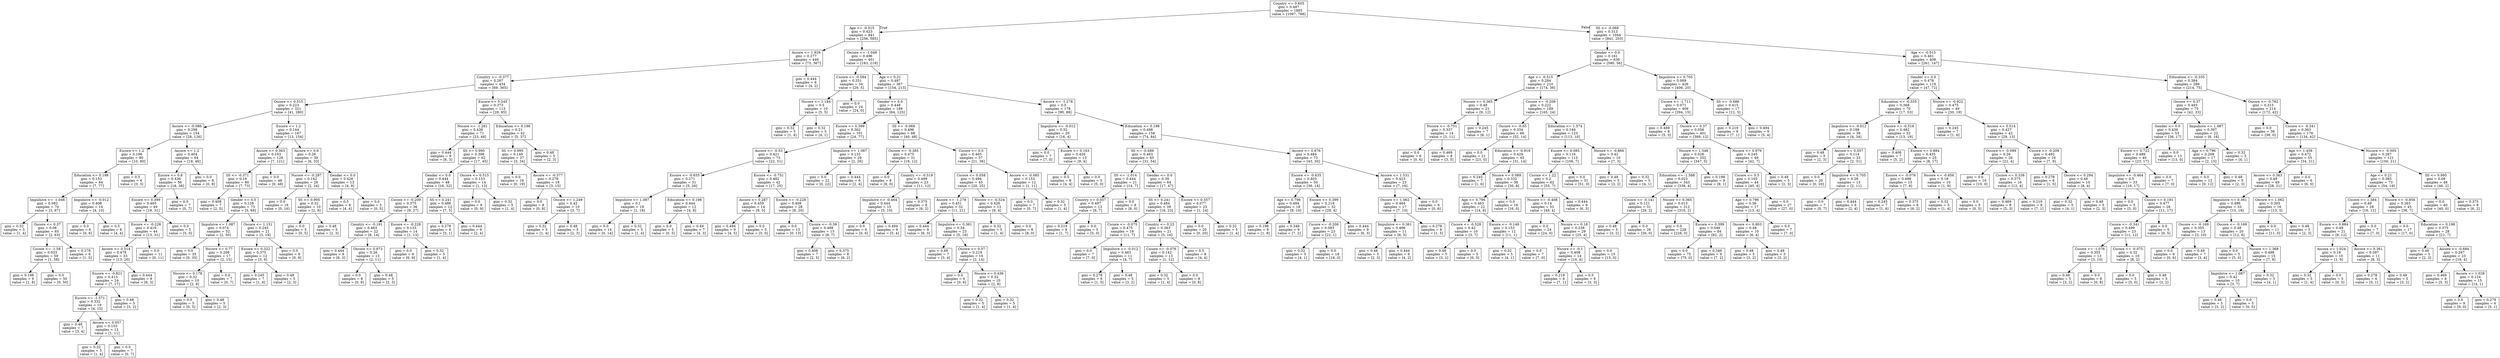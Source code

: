 digraph Tree {
node [shape=box] ;
0 [label="Country <= 0.605\ngini = 0.487\nsamples = 1885\nvalue = [1097, 788]"] ;
1 [label="Age <= -0.515\ngini = 0.423\nsamples = 841\nvalue = [256, 585]"] ;
0 -> 1 [labeldistance=2.5, labelangle=45, headlabel="True"] ;
2 [label="Ascore <= 1.929\ngini = 0.277\nsamples = 440\nvalue = [73, 367]"] ;
1 -> 2 ;
3 [label="Country <= -0.377\ngini = 0.267\nsamples = 434\nvalue = [69, 365]"] ;
2 -> 3 ;
4 [label="Oscore <= 0.515\ngini = 0.223\nsamples = 321\nvalue = [41, 280]"] ;
3 -> 4 ;
5 [label="Ascore <= -0.086\ngini = 0.298\nsamples = 154\nvalue = [28, 126]"] ;
4 -> 5 ;
6 [label="Escore <= 1.2\ngini = 0.198\nsamples = 90\nvalue = [10, 80]"] ;
5 -> 6 ;
7 [label="Education <= 0.198\ngini = 0.153\nsamples = 84\nvalue = [7, 77]"] ;
6 -> 7 ;
8 [label="Impulsive <= -1.046\ngini = 0.082\nsamples = 70\nvalue = [3, 67]"] ;
7 -> 8 ;
9 [label="gini = 0.32\nsamples = 5\nvalue = [1, 4]"] ;
8 -> 9 ;
10 [label="Oscore <= 0.37\ngini = 0.06\nsamples = 65\nvalue = [2, 63]"] ;
8 -> 10 ;
11 [label="Cscore <= -1.58\ngini = 0.033\nsamples = 59\nvalue = [1, 58]"] ;
10 -> 11 ;
12 [label="gini = 0.198\nsamples = 9\nvalue = [1, 8]"] ;
11 -> 12 ;
13 [label="gini = 0.0\nsamples = 50\nvalue = [0, 50]"] ;
11 -> 13 ;
14 [label="gini = 0.278\nsamples = 6\nvalue = [1, 5]"] ;
10 -> 14 ;
15 [label="Impulsive <= -0.012\ngini = 0.408\nsamples = 14\nvalue = [4, 10]"] ;
7 -> 15 ;
16 [label="gini = 0.0\nsamples = 6\nvalue = [0, 6]"] ;
15 -> 16 ;
17 [label="gini = 0.5\nsamples = 8\nvalue = [4, 4]"] ;
15 -> 17 ;
18 [label="gini = 0.5\nsamples = 6\nvalue = [3, 3]"] ;
6 -> 18 ;
19 [label="Ascore <= 1.2\ngini = 0.404\nsamples = 64\nvalue = [18, 46]"] ;
5 -> 19 ;
20 [label="Escore <= 0.8\ngini = 0.436\nsamples = 56\nvalue = [18, 38]"] ;
19 -> 20 ;
21 [label="Escore <= 0.399\ngini = 0.465\nsamples = 49\nvalue = [18, 31]"] ;
20 -> 21 ;
22 [label="Escore <= -0.228\ngini = 0.416\nsamples = 44\nvalue = [13, 31]"] ;
21 -> 22 ;
23 [label="Ascore <= 0.514\ngini = 0.478\nsamples = 33\nvalue = [13, 20]"] ;
22 -> 23 ;
24 [label="Escore <= -0.821\ngini = 0.413\nsamples = 24\nvalue = [7, 17]"] ;
23 -> 24 ;
25 [label="Escore <= -1.571\ngini = 0.332\nsamples = 19\nvalue = [4, 15]"] ;
24 -> 25 ;
26 [label="gini = 0.49\nsamples = 7\nvalue = [3, 4]"] ;
25 -> 26 ;
27 [label="Ascore <= 0.057\ngini = 0.153\nsamples = 12\nvalue = [1, 11]"] ;
25 -> 27 ;
28 [label="gini = 0.32\nsamples = 5\nvalue = [1, 4]"] ;
27 -> 28 ;
29 [label="gini = 0.0\nsamples = 7\nvalue = [0, 7]"] ;
27 -> 29 ;
30 [label="gini = 0.48\nsamples = 5\nvalue = [3, 2]"] ;
24 -> 30 ;
31 [label="gini = 0.444\nsamples = 9\nvalue = [6, 3]"] ;
23 -> 31 ;
32 [label="gini = 0.0\nsamples = 11\nvalue = [0, 11]"] ;
22 -> 32 ;
33 [label="gini = 0.0\nsamples = 5\nvalue = [5, 0]"] ;
21 -> 33 ;
34 [label="gini = 0.0\nsamples = 7\nvalue = [0, 7]"] ;
20 -> 34 ;
35 [label="gini = 0.0\nsamples = 8\nvalue = [0, 8]"] ;
19 -> 35 ;
36 [label="Escore <= 1.2\ngini = 0.144\nsamples = 167\nvalue = [13, 154]"] ;
4 -> 36 ;
37 [label="Ascore <= 0.363\ngini = 0.103\nsamples = 128\nvalue = [7, 121]"] ;
36 -> 37 ;
38 [label="SS <= -0.371\ngini = 0.16\nsamples = 80\nvalue = [7, 73]"] ;
37 -> 38 ;
39 [label="gini = 0.408\nsamples = 7\nvalue = [2, 5]"] ;
38 -> 39 ;
40 [label="Gender <= 0.0\ngini = 0.128\nsamples = 73\nvalue = [5, 68]"] ;
38 -> 40 ;
41 [label="Impulsive <= 1.087\ngini = 0.074\nsamples = 52\nvalue = [2, 50]"] ;
40 -> 41 ;
42 [label="gini = 0.0\nsamples = 35\nvalue = [0, 35]"] ;
41 -> 42 ;
43 [label="Nscore <= 0.77\ngini = 0.208\nsamples = 17\nvalue = [2, 15]"] ;
41 -> 43 ;
44 [label="Nscore <= 0.178\ngini = 0.32\nsamples = 10\nvalue = [2, 8]"] ;
43 -> 44 ;
45 [label="gini = 0.0\nsamples = 5\nvalue = [0, 5]"] ;
44 -> 45 ;
46 [label="gini = 0.48\nsamples = 5\nvalue = [2, 3]"] ;
44 -> 46 ;
47 [label="gini = 0.0\nsamples = 7\nvalue = [0, 7]"] ;
43 -> 47 ;
48 [label="Oscore <= 1.151\ngini = 0.245\nsamples = 21\nvalue = [3, 18]"] ;
40 -> 48 ;
49 [label="Escore <= 0.322\ngini = 0.375\nsamples = 12\nvalue = [3, 9]"] ;
48 -> 49 ;
50 [label="gini = 0.245\nsamples = 7\nvalue = [1, 6]"] ;
49 -> 50 ;
51 [label="gini = 0.48\nsamples = 5\nvalue = [2, 3]"] ;
49 -> 51 ;
52 [label="gini = 0.0\nsamples = 9\nvalue = [0, 9]"] ;
48 -> 52 ;
53 [label="gini = 0.0\nsamples = 48\nvalue = [0, 48]"] ;
37 -> 53 ;
54 [label="Ascore <= 0.6\ngini = 0.26\nsamples = 39\nvalue = [6, 33]"] ;
36 -> 54 ;
55 [label="Nscore <= -0.297\ngini = 0.142\nsamples = 26\nvalue = [2, 24]"] ;
54 -> 55 ;
56 [label="gini = 0.0\nsamples = 16\nvalue = [0, 16]"] ;
55 -> 56 ;
57 [label="SS <= 0.995\ngini = 0.32\nsamples = 10\nvalue = [2, 8]"] ;
55 -> 57 ;
58 [label="gini = 0.0\nsamples = 5\nvalue = [0, 5]"] ;
57 -> 58 ;
59 [label="gini = 0.48\nsamples = 5\nvalue = [2, 3]"] ;
57 -> 59 ;
60 [label="Gender <= 0.0\ngini = 0.426\nsamples = 13\nvalue = [4, 9]"] ;
54 -> 60 ;
61 [label="gini = 0.5\nsamples = 8\nvalue = [4, 4]"] ;
60 -> 61 ;
62 [label="gini = 0.0\nsamples = 5\nvalue = [0, 5]"] ;
60 -> 62 ;
63 [label="Escore <= 0.245\ngini = 0.373\nsamples = 113\nvalue = [28, 85]"] ;
3 -> 63 ;
64 [label="Nscore <= -1.261\ngini = 0.438\nsamples = 71\nvalue = [23, 48]"] ;
63 -> 64 ;
65 [label="gini = 0.444\nsamples = 9\nvalue = [6, 3]"] ;
64 -> 65 ;
66 [label="SS <= 0.995\ngini = 0.398\nsamples = 62\nvalue = [17, 45]"] ;
64 -> 66 ;
67 [label="Gender <= 0.0\ngini = 0.444\nsamples = 48\nvalue = [16, 32]"] ;
66 -> 67 ;
68 [label="Cscore <= -0.209\ngini = 0.375\nsamples = 36\nvalue = [9, 27]"] ;
67 -> 68 ;
69 [label="Country <= -0.191\ngini = 0.463\nsamples = 22\nvalue = [8, 14]"] ;
68 -> 69 ;
70 [label="gini = 0.444\nsamples = 9\nvalue = [6, 3]"] ;
69 -> 70 ;
71 [label="Oscore <= 0.973\ngini = 0.26\nsamples = 13\nvalue = [2, 11]"] ;
69 -> 71 ;
72 [label="gini = 0.0\nsamples = 8\nvalue = [0, 8]"] ;
71 -> 72 ;
73 [label="gini = 0.48\nsamples = 5\nvalue = [2, 3]"] ;
71 -> 73 ;
74 [label="Escore <= -0.228\ngini = 0.133\nsamples = 14\nvalue = [1, 13]"] ;
68 -> 74 ;
75 [label="gini = 0.0\nsamples = 9\nvalue = [0, 9]"] ;
74 -> 75 ;
76 [label="gini = 0.32\nsamples = 5\nvalue = [1, 4]"] ;
74 -> 76 ;
77 [label="SS <= 0.241\ngini = 0.486\nsamples = 12\nvalue = [7, 5]"] ;
67 -> 77 ;
78 [label="gini = 0.278\nsamples = 6\nvalue = [5, 1]"] ;
77 -> 78 ;
79 [label="gini = 0.444\nsamples = 6\nvalue = [2, 4]"] ;
77 -> 79 ;
80 [label="Oscore <= 0.515\ngini = 0.133\nsamples = 14\nvalue = [1, 13]"] ;
66 -> 80 ;
81 [label="gini = 0.0\nsamples = 9\nvalue = [0, 9]"] ;
80 -> 81 ;
82 [label="gini = 0.32\nsamples = 5\nvalue = [1, 4]"] ;
80 -> 82 ;
83 [label="Education <= 0.198\ngini = 0.21\nsamples = 42\nvalue = [5, 37]"] ;
63 -> 83 ;
84 [label="SS <= 0.995\ngini = 0.149\nsamples = 37\nvalue = [3, 34]"] ;
83 -> 84 ;
85 [label="gini = 0.0\nsamples = 19\nvalue = [0, 19]"] ;
84 -> 85 ;
86 [label="Ascore <= -0.377\ngini = 0.278\nsamples = 18\nvalue = [3, 15]"] ;
84 -> 86 ;
87 [label="gini = 0.0\nsamples = 8\nvalue = [0, 8]"] ;
86 -> 87 ;
88 [label="Oscore <= 1.249\ngini = 0.42\nsamples = 10\nvalue = [3, 7]"] ;
86 -> 88 ;
89 [label="gini = 0.32\nsamples = 5\nvalue = [1, 4]"] ;
88 -> 89 ;
90 [label="gini = 0.48\nsamples = 5\nvalue = [2, 3]"] ;
88 -> 90 ;
91 [label="gini = 0.48\nsamples = 5\nvalue = [2, 3]"] ;
83 -> 91 ;
92 [label="gini = 0.444\nsamples = 6\nvalue = [4, 2]"] ;
2 -> 92 ;
93 [label="Oscore <= -1.048\ngini = 0.496\nsamples = 401\nvalue = [183, 218]"] ;
1 -> 93 ;
94 [label="Cscore <= -0.594\ngini = 0.251\nsamples = 34\nvalue = [29, 5]"] ;
93 -> 94 ;
95 [label="Nscore <= 1.184\ngini = 0.5\nsamples = 10\nvalue = [5, 5]"] ;
94 -> 95 ;
96 [label="gini = 0.32\nsamples = 5\nvalue = [1, 4]"] ;
95 -> 96 ;
97 [label="gini = 0.32\nsamples = 5\nvalue = [4, 1]"] ;
95 -> 97 ;
98 [label="gini = 0.0\nsamples = 24\nvalue = [24, 0]"] ;
94 -> 98 ;
99 [label="Age <= 0.21\ngini = 0.487\nsamples = 367\nvalue = [154, 213]"] ;
93 -> 99 ;
100 [label="Gender <= 0.0\ngini = 0.448\nsamples = 189\nvalue = [64, 125]"] ;
99 -> 100 ;
101 [label="Escore <= 0.399\ngini = 0.362\nsamples = 101\nvalue = [24, 77]"] ;
100 -> 101 ;
102 [label="Ascore <= -0.53\ngini = 0.421\nsamples = 73\nvalue = [22, 51]"] ;
101 -> 102 ;
103 [label="Escore <= -0.635\ngini = 0.271\nsamples = 31\nvalue = [5, 26]"] ;
102 -> 103 ;
104 [label="Impulsive <= 1.087\ngini = 0.1\nsamples = 19\nvalue = [1, 18]"] ;
103 -> 104 ;
105 [label="gini = 0.0\nsamples = 14\nvalue = [0, 14]"] ;
104 -> 105 ;
106 [label="gini = 0.32\nsamples = 5\nvalue = [1, 4]"] ;
104 -> 106 ;
107 [label="Education <= 0.198\ngini = 0.444\nsamples = 12\nvalue = [4, 8]"] ;
103 -> 107 ;
108 [label="gini = 0.0\nsamples = 5\nvalue = [0, 5]"] ;
107 -> 108 ;
109 [label="gini = 0.49\nsamples = 7\nvalue = [4, 3]"] ;
107 -> 109 ;
110 [label="Escore <= -0.751\ngini = 0.482\nsamples = 42\nvalue = [17, 25]"] ;
102 -> 110 ;
111 [label="Ascore <= 0.287\ngini = 0.459\nsamples = 14\nvalue = [9, 5]"] ;
110 -> 111 ;
112 [label="gini = 0.494\nsamples = 9\nvalue = [4, 5]"] ;
111 -> 112 ;
113 [label="gini = 0.0\nsamples = 5\nvalue = [5, 0]"] ;
111 -> 113 ;
114 [label="Escore <= -0.228\ngini = 0.408\nsamples = 28\nvalue = [8, 20]"] ;
110 -> 114 ;
115 [label="gini = 0.0\nsamples = 13\nvalue = [0, 13]"] ;
114 -> 115 ;
116 [label="Cscore <= -0.59\ngini = 0.498\nsamples = 15\nvalue = [8, 7]"] ;
114 -> 116 ;
117 [label="gini = 0.408\nsamples = 7\nvalue = [2, 5]"] ;
116 -> 117 ;
118 [label="gini = 0.375\nsamples = 8\nvalue = [6, 2]"] ;
116 -> 118 ;
119 [label="Impulsive <= 1.087\ngini = 0.133\nsamples = 28\nvalue = [2, 26]"] ;
101 -> 119 ;
120 [label="gini = 0.0\nsamples = 22\nvalue = [0, 22]"] ;
119 -> 120 ;
121 [label="gini = 0.444\nsamples = 6\nvalue = [2, 4]"] ;
119 -> 121 ;
122 [label="SS <= -0.068\ngini = 0.496\nsamples = 88\nvalue = [40, 48]"] ;
100 -> 122 ;
123 [label="Oscore <= -0.385\ngini = 0.475\nsamples = 31\nvalue = [19, 12]"] ;
122 -> 123 ;
124 [label="gini = 0.0\nsamples = 8\nvalue = [8, 0]"] ;
123 -> 124 ;
125 [label="Country <= -0.519\ngini = 0.499\nsamples = 23\nvalue = [11, 12]"] ;
123 -> 125 ;
126 [label="Impulsive <= -0.464\ngini = 0.444\nsamples = 15\nvalue = [5, 10]"] ;
125 -> 126 ;
127 [label="gini = 0.0\nsamples = 6\nvalue = [0, 6]"] ;
126 -> 127 ;
128 [label="gini = 0.494\nsamples = 9\nvalue = [5, 4]"] ;
126 -> 128 ;
129 [label="gini = 0.375\nsamples = 8\nvalue = [6, 2]"] ;
125 -> 129 ;
130 [label="Cscore <= 0.5\ngini = 0.465\nsamples = 57\nvalue = [21, 36]"] ;
122 -> 130 ;
131 [label="Cscore <= 0.058\ngini = 0.494\nsamples = 45\nvalue = [20, 25]"] ;
130 -> 131 ;
132 [label="Ascore <= -1.278\ngini = 0.451\nsamples = 32\nvalue = [11, 21]"] ;
131 -> 132 ;
133 [label="gini = 0.444\nsamples = 9\nvalue = [6, 3]"] ;
132 -> 133 ;
134 [label="Impulsive <= 0.361\ngini = 0.34\nsamples = 23\nvalue = [5, 18]"] ;
132 -> 134 ;
135 [label="gini = 0.49\nsamples = 7\nvalue = [3, 4]"] ;
134 -> 135 ;
136 [label="Oscore <= 0.37\ngini = 0.219\nsamples = 16\nvalue = [2, 14]"] ;
134 -> 136 ;
137 [label="gini = 0.0\nsamples = 6\nvalue = [0, 6]"] ;
136 -> 137 ;
138 [label="Nscore <= 0.436\ngini = 0.32\nsamples = 10\nvalue = [2, 8]"] ;
136 -> 138 ;
139 [label="gini = 0.32\nsamples = 5\nvalue = [1, 4]"] ;
138 -> 139 ;
140 [label="gini = 0.32\nsamples = 5\nvalue = [1, 4]"] ;
138 -> 140 ;
141 [label="Nscore <= -0.524\ngini = 0.426\nsamples = 13\nvalue = [9, 4]"] ;
131 -> 141 ;
142 [label="gini = 0.32\nsamples = 5\nvalue = [1, 4]"] ;
141 -> 142 ;
143 [label="gini = 0.0\nsamples = 8\nvalue = [8, 0]"] ;
141 -> 143 ;
144 [label="Ascore <= -0.085\ngini = 0.153\nsamples = 12\nvalue = [1, 11]"] ;
130 -> 144 ;
145 [label="gini = 0.0\nsamples = 7\nvalue = [0, 7]"] ;
144 -> 145 ;
146 [label="gini = 0.32\nsamples = 5\nvalue = [1, 4]"] ;
144 -> 146 ;
147 [label="Ascore <= -1.278\ngini = 0.5\nsamples = 178\nvalue = [90, 88]"] ;
99 -> 147 ;
148 [label="Impulsive <= -0.012\ngini = 0.32\nsamples = 20\nvalue = [16, 4]"] ;
147 -> 148 ;
149 [label="gini = 0.0\nsamples = 7\nvalue = [7, 0]"] ;
148 -> 149 ;
150 [label="Escore <= 0.163\ngini = 0.426\nsamples = 13\nvalue = [9, 4]"] ;
148 -> 150 ;
151 [label="gini = 0.5\nsamples = 8\nvalue = [4, 4]"] ;
150 -> 151 ;
152 [label="gini = 0.0\nsamples = 5\nvalue = [5, 0]"] ;
150 -> 152 ;
153 [label="Education <= 0.198\ngini = 0.498\nsamples = 158\nvalue = [74, 84]"] ;
147 -> 153 ;
154 [label="SS <= -0.686\ngini = 0.463\nsamples = 85\nvalue = [31, 54]"] ;
153 -> 154 ;
155 [label="SS <= -1.014\ngini = 0.444\nsamples = 21\nvalue = [14, 7]"] ;
154 -> 155 ;
156 [label="Country <= 0.057\ngini = 0.497\nsamples = 13\nvalue = [6, 7]"] ;
155 -> 156 ;
157 [label="gini = 0.219\nsamples = 8\nvalue = [1, 7]"] ;
156 -> 157 ;
158 [label="gini = 0.0\nsamples = 5\nvalue = [5, 0]"] ;
156 -> 158 ;
159 [label="gini = 0.0\nsamples = 8\nvalue = [8, 0]"] ;
155 -> 159 ;
160 [label="Gender <= 0.0\ngini = 0.39\nsamples = 64\nvalue = [17, 47]"] ;
154 -> 160 ;
161 [label="SS <= 0.241\ngini = 0.484\nsamples = 39\nvalue = [16, 23]"] ;
160 -> 161 ;
162 [label="Cscore <= -0.075\ngini = 0.475\nsamples = 18\nvalue = [11, 7]"] ;
161 -> 162 ;
163 [label="gini = 0.0\nsamples = 7\nvalue = [7, 0]"] ;
162 -> 163 ;
164 [label="Impulsive <= -0.012\ngini = 0.463\nsamples = 11\nvalue = [4, 7]"] ;
162 -> 164 ;
165 [label="gini = 0.278\nsamples = 6\nvalue = [1, 5]"] ;
164 -> 165 ;
166 [label="gini = 0.48\nsamples = 5\nvalue = [3, 2]"] ;
164 -> 166 ;
167 [label="Country <= 0.23\ngini = 0.363\nsamples = 21\nvalue = [5, 16]"] ;
161 -> 167 ;
168 [label="Cscore <= -0.076\ngini = 0.142\nsamples = 13\nvalue = [1, 12]"] ;
167 -> 168 ;
169 [label="gini = 0.32\nsamples = 5\nvalue = [1, 4]"] ;
168 -> 169 ;
170 [label="gini = 0.0\nsamples = 8\nvalue = [0, 8]"] ;
168 -> 170 ;
171 [label="gini = 0.5\nsamples = 8\nvalue = [4, 4]"] ;
167 -> 171 ;
172 [label="Escore <= 0.557\ngini = 0.077\nsamples = 25\nvalue = [1, 24]"] ;
160 -> 172 ;
173 [label="gini = 0.0\nsamples = 20\nvalue = [0, 20]"] ;
172 -> 173 ;
174 [label="gini = 0.32\nsamples = 5\nvalue = [1, 4]"] ;
172 -> 174 ;
175 [label="Ascore <= 0.676\ngini = 0.484\nsamples = 73\nvalue = [43, 30]"] ;
153 -> 175 ;
176 [label="Escore <= -0.635\ngini = 0.403\nsamples = 50\nvalue = [36, 14]"] ;
175 -> 176 ;
177 [label="Age <= 0.796\ngini = 0.494\nsamples = 18\nvalue = [8, 10]"] ;
176 -> 177 ;
178 [label="gini = 0.198\nsamples = 9\nvalue = [1, 8]"] ;
177 -> 178 ;
179 [label="gini = 0.346\nsamples = 9\nvalue = [7, 2]"] ;
177 -> 179 ;
180 [label="Escore <= 0.399\ngini = 0.219\nsamples = 32\nvalue = [28, 4]"] ;
176 -> 180 ;
181 [label="Cscore <= -0.206\ngini = 0.083\nsamples = 23\nvalue = [22, 1]"] ;
180 -> 181 ;
182 [label="gini = 0.32\nsamples = 5\nvalue = [4, 1]"] ;
181 -> 182 ;
183 [label="gini = 0.0\nsamples = 18\nvalue = [18, 0]"] ;
181 -> 183 ;
184 [label="gini = 0.444\nsamples = 9\nvalue = [6, 3]"] ;
180 -> 184 ;
185 [label="Ascore <= 1.531\ngini = 0.423\nsamples = 23\nvalue = [7, 16]"] ;
175 -> 185 ;
186 [label="Oscore <= 1.062\ngini = 0.484\nsamples = 17\nvalue = [7, 10]"] ;
185 -> 186 ;
187 [label="Impulsive <= 0.361\ngini = 0.496\nsamples = 11\nvalue = [6, 5]"] ;
186 -> 187 ;
188 [label="gini = 0.48\nsamples = 5\nvalue = [2, 3]"] ;
187 -> 188 ;
189 [label="gini = 0.444\nsamples = 6\nvalue = [4, 2]"] ;
187 -> 189 ;
190 [label="gini = 0.278\nsamples = 6\nvalue = [1, 5]"] ;
186 -> 190 ;
191 [label="gini = 0.0\nsamples = 6\nvalue = [0, 6]"] ;
185 -> 191 ;
192 [label="SS <= -0.068\ngini = 0.313\nsamples = 1044\nvalue = [841, 203]"] ;
0 -> 192 [labeldistance=2.5, labelangle=-45, headlabel="False"] ;
193 [label="Gender <= 0.0\ngini = 0.161\nsamples = 636\nvalue = [580, 56]"] ;
192 -> 193 ;
194 [label="Age <= -0.515\ngini = 0.284\nsamples = 210\nvalue = [174, 36]"] ;
193 -> 194 ;
195 [label="Nscore <= 0.365\ngini = 0.49\nsamples = 21\nvalue = [9, 12]"] ;
194 -> 195 ;
196 [label="Nscore <= -0.751\ngini = 0.337\nsamples = 14\nvalue = [3, 11]"] ;
195 -> 196 ;
197 [label="gini = 0.0\nsamples = 6\nvalue = [0, 6]"] ;
196 -> 197 ;
198 [label="gini = 0.469\nsamples = 8\nvalue = [3, 5]"] ;
196 -> 198 ;
199 [label="gini = 0.245\nsamples = 7\nvalue = [6, 1]"] ;
195 -> 199 ;
200 [label="Cscore <= -0.209\ngini = 0.222\nsamples = 189\nvalue = [165, 24]"] ;
194 -> 200 ;
201 [label="Oscore <= -0.65\ngini = 0.334\nsamples = 66\nvalue = [52, 14]"] ;
200 -> 201 ;
202 [label="gini = 0.0\nsamples = 21\nvalue = [21, 0]"] ;
201 -> 202 ;
203 [label="Education <= -0.919\ngini = 0.429\nsamples = 45\nvalue = [31, 14]"] ;
201 -> 203 ;
204 [label="gini = 0.245\nsamples = 7\nvalue = [1, 6]"] ;
203 -> 204 ;
205 [label="Nscore <= 0.089\ngini = 0.332\nsamples = 38\nvalue = [30, 8]"] ;
203 -> 205 ;
206 [label="Age <= 0.796\ngini = 0.463\nsamples = 22\nvalue = [14, 8]"] ;
205 -> 206 ;
207 [label="Cscore <= -0.529\ngini = 0.42\nsamples = 10\nvalue = [3, 7]"] ;
206 -> 207 ;
208 [label="gini = 0.48\nsamples = 5\nvalue = [3, 2]"] ;
207 -> 208 ;
209 [label="gini = 0.0\nsamples = 5\nvalue = [0, 5]"] ;
207 -> 209 ;
210 [label="Escore <= -0.149\ngini = 0.153\nsamples = 12\nvalue = [11, 1]"] ;
206 -> 210 ;
211 [label="gini = 0.32\nsamples = 5\nvalue = [4, 1]"] ;
210 -> 211 ;
212 [label="gini = 0.0\nsamples = 7\nvalue = [7, 0]"] ;
210 -> 212 ;
213 [label="gini = 0.0\nsamples = 16\nvalue = [16, 0]"] ;
205 -> 213 ;
214 [label="Education <= 1.574\ngini = 0.149\nsamples = 123\nvalue = [113, 10]"] ;
200 -> 214 ;
215 [label="Escore <= 0.085\ngini = 0.116\nsamples = 113\nvalue = [106, 7]"] ;
214 -> 215 ;
216 [label="Cscore <= 1.22\ngini = 0.2\nsamples = 62\nvalue = [55, 7]"] ;
215 -> 216 ;
217 [label="Nscore <= -0.408\ngini = 0.14\nsamples = 53\nvalue = [49, 4]"] ;
216 -> 217 ;
218 [label="gini = 0.0\nsamples = 24\nvalue = [24, 0]"] ;
217 -> 218 ;
219 [label="Nscore <= 0.18\ngini = 0.238\nsamples = 29\nvalue = [25, 4]"] ;
217 -> 219 ;
220 [label="Nscore <= -0.1\ngini = 0.408\nsamples = 14\nvalue = [10, 4]"] ;
219 -> 220 ;
221 [label="gini = 0.219\nsamples = 8\nvalue = [7, 1]"] ;
220 -> 221 ;
222 [label="gini = 0.5\nsamples = 6\nvalue = [3, 3]"] ;
220 -> 222 ;
223 [label="gini = 0.0\nsamples = 15\nvalue = [15, 0]"] ;
219 -> 223 ;
224 [label="gini = 0.444\nsamples = 9\nvalue = [6, 3]"] ;
216 -> 224 ;
225 [label="gini = 0.0\nsamples = 51\nvalue = [51, 0]"] ;
215 -> 225 ;
226 [label="Nscore <= -0.866\ngini = 0.42\nsamples = 10\nvalue = [7, 3]"] ;
214 -> 226 ;
227 [label="gini = 0.48\nsamples = 5\nvalue = [3, 2]"] ;
226 -> 227 ;
228 [label="gini = 0.32\nsamples = 5\nvalue = [4, 1]"] ;
226 -> 228 ;
229 [label="Impulsive <= 0.705\ngini = 0.089\nsamples = 426\nvalue = [406, 20]"] ;
193 -> 229 ;
230 [label="Cscore <= -1.711\ngini = 0.071\nsamples = 409\nvalue = [394, 15]"] ;
229 -> 230 ;
231 [label="gini = 0.469\nsamples = 8\nvalue = [5, 3]"] ;
230 -> 231 ;
232 [label="Oscore <= 0.37\ngini = 0.058\nsamples = 401\nvalue = [389, 12]"] ;
230 -> 232 ;
233 [label="Nscore <= 1.548\ngini = 0.028\nsamples = 352\nvalue = [347, 5]"] ;
232 -> 233 ;
234 [label="Education <= -1.588\ngini = 0.023\nsamples = 343\nvalue = [339, 4]"] ;
233 -> 234 ;
235 [label="Cscore <= -0.141\ngini = 0.121\nsamples = 31\nvalue = [29, 2]"] ;
234 -> 235 ;
236 [label="gini = 0.48\nsamples = 5\nvalue = [3, 2]"] ;
235 -> 236 ;
237 [label="gini = 0.0\nsamples = 26\nvalue = [26, 0]"] ;
235 -> 237 ;
238 [label="Nscore <= 0.365\ngini = 0.013\nsamples = 312\nvalue = [310, 2]"] ;
234 -> 238 ;
239 [label="gini = 0.0\nsamples = 228\nvalue = [228, 0]"] ;
238 -> 239 ;
240 [label="Escore <= 0.399\ngini = 0.046\nsamples = 84\nvalue = [82, 2]"] ;
238 -> 240 ;
241 [label="gini = 0.0\nsamples = 75\nvalue = [75, 0]"] ;
240 -> 241 ;
242 [label="gini = 0.346\nsamples = 9\nvalue = [7, 2]"] ;
240 -> 242 ;
243 [label="gini = 0.198\nsamples = 9\nvalue = [8, 1]"] ;
233 -> 243 ;
244 [label="Nscore <= 0.979\ngini = 0.245\nsamples = 49\nvalue = [42, 7]"] ;
232 -> 244 ;
245 [label="Cscore <= 0.5\ngini = 0.165\nsamples = 44\nvalue = [40, 4]"] ;
244 -> 245 ;
246 [label="Age <= 0.796\ngini = 0.36\nsamples = 17\nvalue = [13, 4]"] ;
245 -> 246 ;
247 [label="Oscore <= 0.803\ngini = 0.48\nsamples = 10\nvalue = [6, 4]"] ;
246 -> 247 ;
248 [label="gini = 0.48\nsamples = 5\nvalue = [3, 2]"] ;
247 -> 248 ;
249 [label="gini = 0.48\nsamples = 5\nvalue = [3, 2]"] ;
247 -> 249 ;
250 [label="gini = 0.0\nsamples = 7\nvalue = [7, 0]"] ;
246 -> 250 ;
251 [label="gini = 0.0\nsamples = 27\nvalue = [27, 0]"] ;
245 -> 251 ;
252 [label="gini = 0.48\nsamples = 5\nvalue = [2, 3]"] ;
244 -> 252 ;
253 [label="SS <= -0.686\ngini = 0.415\nsamples = 17\nvalue = [12, 5]"] ;
229 -> 253 ;
254 [label="gini = 0.219\nsamples = 8\nvalue = [7, 1]"] ;
253 -> 254 ;
255 [label="gini = 0.494\nsamples = 9\nvalue = [5, 4]"] ;
253 -> 255 ;
256 [label="Age <= -0.515\ngini = 0.461\nsamples = 408\nvalue = [261, 147]"] ;
192 -> 256 ;
257 [label="Gender <= 0.0\ngini = 0.478\nsamples = 119\nvalue = [47, 72]"] ;
256 -> 257 ;
258 [label="Education <= -0.335\ngini = 0.368\nsamples = 70\nvalue = [17, 53]"] ;
257 -> 258 ;
259 [label="Impulsive <= -0.012\ngini = 0.188\nsamples = 38\nvalue = [4, 34]"] ;
258 -> 259 ;
260 [label="gini = 0.48\nsamples = 5\nvalue = [2, 3]"] ;
259 -> 260 ;
261 [label="Ascore <= 0.057\ngini = 0.114\nsamples = 33\nvalue = [2, 31]"] ;
259 -> 261 ;
262 [label="gini = 0.0\nsamples = 20\nvalue = [0, 20]"] ;
261 -> 262 ;
263 [label="Impulsive <= 0.705\ngini = 0.26\nsamples = 13\nvalue = [2, 11]"] ;
261 -> 263 ;
264 [label="gini = 0.0\nsamples = 7\nvalue = [0, 7]"] ;
263 -> 264 ;
265 [label="gini = 0.444\nsamples = 6\nvalue = [2, 4]"] ;
263 -> 265 ;
266 [label="Oscore <= -0.518\ngini = 0.482\nsamples = 32\nvalue = [13, 19]"] ;
258 -> 266 ;
267 [label="gini = 0.408\nsamples = 7\nvalue = [5, 2]"] ;
266 -> 267 ;
268 [label="Escore <= 0.884\ngini = 0.435\nsamples = 25\nvalue = [8, 17]"] ;
266 -> 268 ;
269 [label="Escore <= -0.076\ngini = 0.498\nsamples = 15\nvalue = [7, 8]"] ;
268 -> 269 ;
270 [label="gini = 0.245\nsamples = 7\nvalue = [1, 6]"] ;
269 -> 270 ;
271 [label="gini = 0.375\nsamples = 8\nvalue = [6, 2]"] ;
269 -> 271 ;
272 [label="Nscore <= -0.856\ngini = 0.18\nsamples = 10\nvalue = [1, 9]"] ;
268 -> 272 ;
273 [label="gini = 0.32\nsamples = 5\nvalue = [1, 4]"] ;
272 -> 273 ;
274 [label="gini = 0.0\nsamples = 5\nvalue = [0, 5]"] ;
272 -> 274 ;
275 [label="Nscore <= -0.922\ngini = 0.475\nsamples = 49\nvalue = [30, 19]"] ;
257 -> 275 ;
276 [label="gini = 0.245\nsamples = 7\nvalue = [1, 6]"] ;
275 -> 276 ;
277 [label="Ascore <= 0.514\ngini = 0.427\nsamples = 42\nvalue = [29, 13]"] ;
275 -> 277 ;
278 [label="Oscore <= -0.099\ngini = 0.26\nsamples = 26\nvalue = [22, 4]"] ;
277 -> 278 ;
279 [label="gini = 0.0\nsamples = 10\nvalue = [10, 0]"] ;
278 -> 279 ;
280 [label="Cscore <= 0.338\ngini = 0.375\nsamples = 16\nvalue = [12, 4]"] ;
278 -> 280 ;
281 [label="gini = 0.469\nsamples = 8\nvalue = [5, 3]"] ;
280 -> 281 ;
282 [label="gini = 0.219\nsamples = 8\nvalue = [7, 1]"] ;
280 -> 282 ;
283 [label="Cscore <= -0.209\ngini = 0.492\nsamples = 16\nvalue = [7, 9]"] ;
277 -> 283 ;
284 [label="gini = 0.278\nsamples = 6\nvalue = [1, 5]"] ;
283 -> 284 ;
285 [label="Oscore <= 0.294\ngini = 0.48\nsamples = 10\nvalue = [6, 4]"] ;
283 -> 285 ;
286 [label="gini = 0.32\nsamples = 5\nvalue = [4, 1]"] ;
285 -> 286 ;
287 [label="gini = 0.48\nsamples = 5\nvalue = [2, 3]"] ;
285 -> 287 ;
288 [label="Education <= -0.335\ngini = 0.384\nsamples = 289\nvalue = [214, 75]"] ;
256 -> 288 ;
289 [label="Oscore <= 0.37\ngini = 0.493\nsamples = 75\nvalue = [42, 33]"] ;
288 -> 289 ;
290 [label="Gender <= 0.0\ngini = 0.436\nsamples = 53\nvalue = [36, 17]"] ;
289 -> 290 ;
291 [label="Escore <= 0.722\ngini = 0.489\nsamples = 40\nvalue = [23, 17]"] ;
290 -> 291 ;
292 [label="Impulsive <= -0.464\ngini = 0.5\nsamples = 33\nvalue = [16, 17]"] ;
291 -> 292 ;
293 [label="gini = 0.0\nsamples = 5\nvalue = [5, 0]"] ;
292 -> 293 ;
294 [label="Cscore <= 0.191\ngini = 0.477\nsamples = 28\nvalue = [11, 17]"] ;
292 -> 294 ;
295 [label="Cscore <= -0.341\ngini = 0.499\nsamples = 23\nvalue = [11, 12]"] ;
294 -> 295 ;
296 [label="Cscore <= -1.076\ngini = 0.355\nsamples = 13\nvalue = [3, 10]"] ;
295 -> 296 ;
297 [label="gini = 0.48\nsamples = 5\nvalue = [3, 2]"] ;
296 -> 297 ;
298 [label="gini = 0.0\nsamples = 8\nvalue = [0, 8]"] ;
296 -> 298 ;
299 [label="Cscore <= -0.075\ngini = 0.32\nsamples = 10\nvalue = [8, 2]"] ;
295 -> 299 ;
300 [label="gini = 0.0\nsamples = 5\nvalue = [5, 0]"] ;
299 -> 300 ;
301 [label="gini = 0.48\nsamples = 5\nvalue = [3, 2]"] ;
299 -> 301 ;
302 [label="gini = 0.0\nsamples = 5\nvalue = [0, 5]"] ;
294 -> 302 ;
303 [label="gini = 0.0\nsamples = 7\nvalue = [7, 0]"] ;
291 -> 303 ;
304 [label="gini = 0.0\nsamples = 13\nvalue = [13, 0]"] ;
290 -> 304 ;
305 [label="Impulsive <= 1.087\ngini = 0.397\nsamples = 22\nvalue = [6, 16]"] ;
289 -> 305 ;
306 [label="Age <= 0.796\ngini = 0.208\nsamples = 17\nvalue = [2, 15]"] ;
305 -> 306 ;
307 [label="gini = 0.0\nsamples = 12\nvalue = [0, 12]"] ;
306 -> 307 ;
308 [label="gini = 0.48\nsamples = 5\nvalue = [2, 3]"] ;
306 -> 308 ;
309 [label="gini = 0.32\nsamples = 5\nvalue = [4, 1]"] ;
305 -> 309 ;
310 [label="Oscore <= -0.782\ngini = 0.315\nsamples = 214\nvalue = [172, 42]"] ;
288 -> 310 ;
311 [label="gini = 0.0\nsamples = 38\nvalue = [38, 0]"] ;
310 -> 311 ;
312 [label="Cscore <= -0.341\ngini = 0.363\nsamples = 176\nvalue = [134, 42]"] ;
310 -> 312 ;
313 [label="Age <= 1.458\ngini = 0.472\nsamples = 55\nvalue = [34, 21]"] ;
312 -> 313 ;
314 [label="Ascore <= 0.363\ngini = 0.49\nsamples = 49\nvalue = [28, 21]"] ;
313 -> 314 ;
315 [label="Impulsive <= 0.361\ngini = 0.496\nsamples = 33\nvalue = [15, 18]"] ;
314 -> 315 ;
316 [label="Oscore <= -0.169\ngini = 0.355\nsamples = 13\nvalue = [3, 10]"] ;
315 -> 316 ;
317 [label="gini = 0.0\nsamples = 6\nvalue = [0, 6]"] ;
316 -> 317 ;
318 [label="gini = 0.49\nsamples = 7\nvalue = [3, 4]"] ;
316 -> 318 ;
319 [label="Oscore <= -0.169\ngini = 0.48\nsamples = 20\nvalue = [12, 8]"] ;
315 -> 319 ;
320 [label="gini = 0.0\nsamples = 5\nvalue = [5, 0]"] ;
319 -> 320 ;
321 [label="Nscore <= 1.368\ngini = 0.498\nsamples = 15\nvalue = [7, 8]"] ;
319 -> 321 ;
322 [label="Impulsive <= 1.087\ngini = 0.42\nsamples = 10\nvalue = [3, 7]"] ;
321 -> 322 ;
323 [label="gini = 0.48\nsamples = 5\nvalue = [3, 2]"] ;
322 -> 323 ;
324 [label="gini = 0.0\nsamples = 5\nvalue = [0, 5]"] ;
322 -> 324 ;
325 [label="gini = 0.32\nsamples = 5\nvalue = [4, 1]"] ;
321 -> 325 ;
326 [label="Oscore <= 1.062\ngini = 0.305\nsamples = 16\nvalue = [13, 3]"] ;
314 -> 326 ;
327 [label="gini = 0.0\nsamples = 11\nvalue = [11, 0]"] ;
326 -> 327 ;
328 [label="gini = 0.48\nsamples = 5\nvalue = [2, 3]"] ;
326 -> 328 ;
329 [label="gini = 0.0\nsamples = 6\nvalue = [6, 0]"] ;
313 -> 329 ;
330 [label="Nscore <= -0.005\ngini = 0.287\nsamples = 121\nvalue = [100, 21]"] ;
312 -> 330 ;
331 [label="Age <= 0.21\ngini = 0.385\nsamples = 73\nvalue = [54, 19]"] ;
330 -> 331 ;
332 [label="Cscore <= 1.384\ngini = 0.49\nsamples = 28\nvalue = [16, 12]"] ;
331 -> 332 ;
333 [label="Escore <= 0.884\ngini = 0.49\nsamples = 21\nvalue = [9, 12]"] ;
332 -> 333 ;
334 [label="Ascore <= 1.024\ngini = 0.18\nsamples = 10\nvalue = [1, 9]"] ;
333 -> 334 ;
335 [label="gini = 0.32\nsamples = 5\nvalue = [1, 4]"] ;
334 -> 335 ;
336 [label="gini = 0.0\nsamples = 5\nvalue = [0, 5]"] ;
334 -> 336 ;
337 [label="Ascore <= 0.361\ngini = 0.397\nsamples = 11\nvalue = [8, 3]"] ;
333 -> 337 ;
338 [label="gini = 0.278\nsamples = 6\nvalue = [5, 1]"] ;
337 -> 338 ;
339 [label="gini = 0.48\nsamples = 5\nvalue = [3, 2]"] ;
337 -> 339 ;
340 [label="gini = 0.0\nsamples = 7\nvalue = [7, 0]"] ;
332 -> 340 ;
341 [label="Nscore <= -0.856\ngini = 0.263\nsamples = 45\nvalue = [38, 7]"] ;
331 -> 341 ;
342 [label="gini = 0.0\nsamples = 17\nvalue = [17, 0]"] ;
341 -> 342 ;
343 [label="Education <= 0.198\ngini = 0.375\nsamples = 28\nvalue = [21, 7]"] ;
341 -> 343 ;
344 [label="gini = 0.48\nsamples = 5\nvalue = [2, 3]"] ;
343 -> 344 ;
345 [label="Ascore <= -0.684\ngini = 0.287\nsamples = 23\nvalue = [19, 4]"] ;
343 -> 345 ;
346 [label="gini = 0.469\nsamples = 8\nvalue = [5, 3]"] ;
345 -> 346 ;
347 [label="Ascore <= 1.028\ngini = 0.124\nsamples = 15\nvalue = [14, 1]"] ;
345 -> 347 ;
348 [label="gini = 0.0\nsamples = 9\nvalue = [9, 0]"] ;
347 -> 348 ;
349 [label="gini = 0.278\nsamples = 6\nvalue = [5, 1]"] ;
347 -> 349 ;
350 [label="SS <= 0.995\ngini = 0.08\nsamples = 48\nvalue = [46, 2]"] ;
330 -> 350 ;
351 [label="gini = 0.0\nsamples = 40\nvalue = [40, 0]"] ;
350 -> 351 ;
352 [label="gini = 0.375\nsamples = 8\nvalue = [6, 2]"] ;
350 -> 352 ;
}